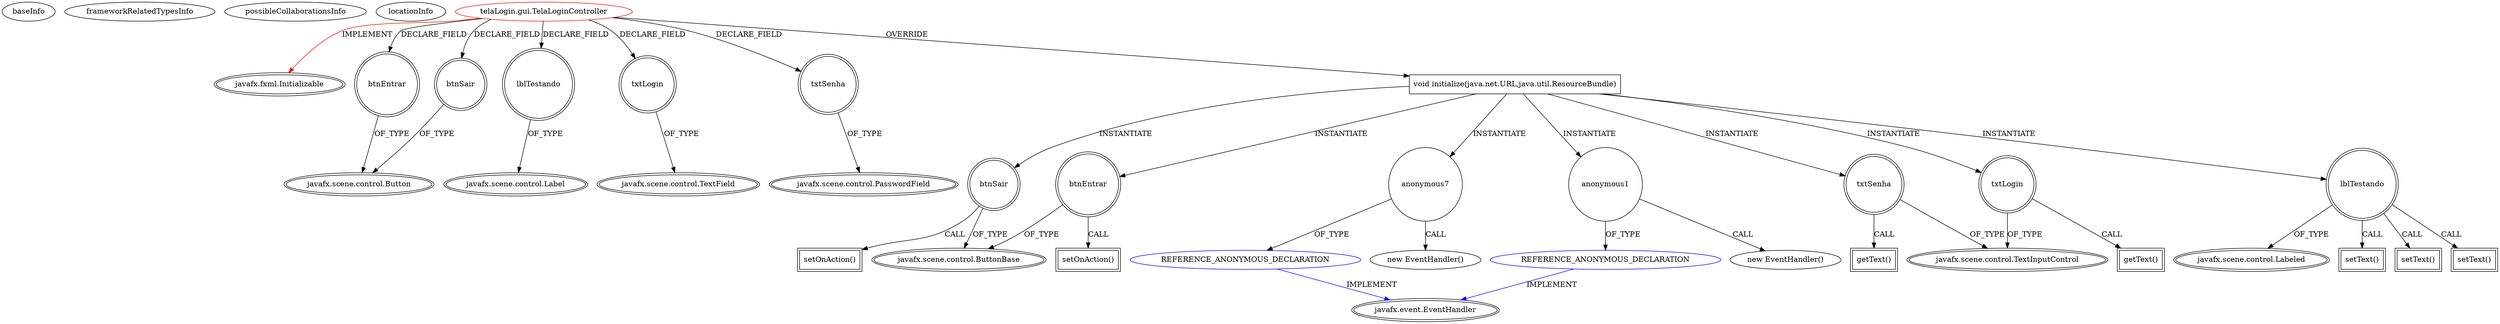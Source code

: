 digraph {
baseInfo[graphId=536,category="extension_graph",isAnonymous=false,possibleRelation=true]
frameworkRelatedTypesInfo[0="javafx.fxml.Initializable"]
possibleCollaborationsInfo[0="536~OVERRIDING_METHOD_DECLARATION-INSTANTIATION-~javafx.fxml.Initializable ~javafx.event.EventHandler ~false~true"]
locationInfo[projectName="ICastro17-ProjectChatJava",filePath="/ICastro17-ProjectChatJava/ProjectChatJava-master/src/telaLogin/gui/TelaLoginController.java",contextSignature="TelaLoginController",graphId="536"]
0[label="telaLogin.gui.TelaLoginController",vertexType="ROOT_CLIENT_CLASS_DECLARATION",isFrameworkType=false,color=red]
1[label="javafx.fxml.Initializable",vertexType="FRAMEWORK_INTERFACE_TYPE",isFrameworkType=true,peripheries=2]
2[label="btnEntrar",vertexType="FIELD_DECLARATION",isFrameworkType=true,peripheries=2,shape=circle]
3[label="javafx.scene.control.Button",vertexType="FRAMEWORK_CLASS_TYPE",isFrameworkType=true,peripheries=2]
4[label="btnSair",vertexType="FIELD_DECLARATION",isFrameworkType=true,peripheries=2,shape=circle]
6[label="lblTestando",vertexType="FIELD_DECLARATION",isFrameworkType=true,peripheries=2,shape=circle]
7[label="javafx.scene.control.Label",vertexType="FRAMEWORK_CLASS_TYPE",isFrameworkType=true,peripheries=2]
8[label="txtLogin",vertexType="FIELD_DECLARATION",isFrameworkType=true,peripheries=2,shape=circle]
9[label="javafx.scene.control.TextField",vertexType="FRAMEWORK_CLASS_TYPE",isFrameworkType=true,peripheries=2]
10[label="txtSenha",vertexType="FIELD_DECLARATION",isFrameworkType=true,peripheries=2,shape=circle]
11[label="javafx.scene.control.PasswordField",vertexType="FRAMEWORK_CLASS_TYPE",isFrameworkType=true,peripheries=2]
12[label="void initialize(java.net.URL,java.util.ResourceBundle)",vertexType="OVERRIDING_METHOD_DECLARATION",isFrameworkType=false,shape=box]
13[label="btnEntrar",vertexType="VARIABLE_EXPRESION",isFrameworkType=true,peripheries=2,shape=circle]
15[label="javafx.scene.control.ButtonBase",vertexType="FRAMEWORK_CLASS_TYPE",isFrameworkType=true,peripheries=2]
14[label="setOnAction()",vertexType="INSIDE_CALL",isFrameworkType=true,peripheries=2,shape=box]
17[label="anonymous1",vertexType="VARIABLE_EXPRESION",isFrameworkType=false,shape=circle]
18[label="REFERENCE_ANONYMOUS_DECLARATION",vertexType="REFERENCE_ANONYMOUS_DECLARATION",isFrameworkType=false,color=blue]
19[label="javafx.event.EventHandler",vertexType="FRAMEWORK_INTERFACE_TYPE",isFrameworkType=true,peripheries=2]
16[label="new EventHandler()",vertexType="CONSTRUCTOR_CALL",isFrameworkType=false]
20[label="txtLogin",vertexType="VARIABLE_EXPRESION",isFrameworkType=true,peripheries=2,shape=circle]
22[label="javafx.scene.control.TextInputControl",vertexType="FRAMEWORK_CLASS_TYPE",isFrameworkType=true,peripheries=2]
21[label="getText()",vertexType="INSIDE_CALL",isFrameworkType=true,peripheries=2,shape=box]
23[label="txtSenha",vertexType="VARIABLE_EXPRESION",isFrameworkType=true,peripheries=2,shape=circle]
24[label="getText()",vertexType="INSIDE_CALL",isFrameworkType=true,peripheries=2,shape=box]
26[label="lblTestando",vertexType="VARIABLE_EXPRESION",isFrameworkType=true,peripheries=2,shape=circle]
28[label="javafx.scene.control.Labeled",vertexType="FRAMEWORK_CLASS_TYPE",isFrameworkType=true,peripheries=2]
27[label="setText()",vertexType="INSIDE_CALL",isFrameworkType=true,peripheries=2,shape=box]
30[label="setText()",vertexType="INSIDE_CALL",isFrameworkType=true,peripheries=2,shape=box]
31[label="btnSair",vertexType="VARIABLE_EXPRESION",isFrameworkType=true,peripheries=2,shape=circle]
32[label="setOnAction()",vertexType="INSIDE_CALL",isFrameworkType=true,peripheries=2,shape=box]
35[label="anonymous7",vertexType="VARIABLE_EXPRESION",isFrameworkType=false,shape=circle]
36[label="REFERENCE_ANONYMOUS_DECLARATION",vertexType="REFERENCE_ANONYMOUS_DECLARATION",isFrameworkType=false,color=blue]
34[label="new EventHandler()",vertexType="CONSTRUCTOR_CALL",isFrameworkType=false]
39[label="setText()",vertexType="INSIDE_CALL",isFrameworkType=true,peripheries=2,shape=box]
0->1[label="IMPLEMENT",color=red]
0->2[label="DECLARE_FIELD"]
2->3[label="OF_TYPE"]
0->4[label="DECLARE_FIELD"]
4->3[label="OF_TYPE"]
0->6[label="DECLARE_FIELD"]
6->7[label="OF_TYPE"]
0->8[label="DECLARE_FIELD"]
8->9[label="OF_TYPE"]
0->10[label="DECLARE_FIELD"]
10->11[label="OF_TYPE"]
0->12[label="OVERRIDE"]
12->13[label="INSTANTIATE"]
13->15[label="OF_TYPE"]
13->14[label="CALL"]
12->17[label="INSTANTIATE"]
18->19[label="IMPLEMENT",color=blue]
17->18[label="OF_TYPE"]
17->16[label="CALL"]
12->20[label="INSTANTIATE"]
20->22[label="OF_TYPE"]
20->21[label="CALL"]
12->23[label="INSTANTIATE"]
23->22[label="OF_TYPE"]
23->24[label="CALL"]
12->26[label="INSTANTIATE"]
26->28[label="OF_TYPE"]
26->27[label="CALL"]
26->30[label="CALL"]
12->31[label="INSTANTIATE"]
31->15[label="OF_TYPE"]
31->32[label="CALL"]
12->35[label="INSTANTIATE"]
36->19[label="IMPLEMENT",color=blue]
35->36[label="OF_TYPE"]
35->34[label="CALL"]
26->39[label="CALL"]
}
